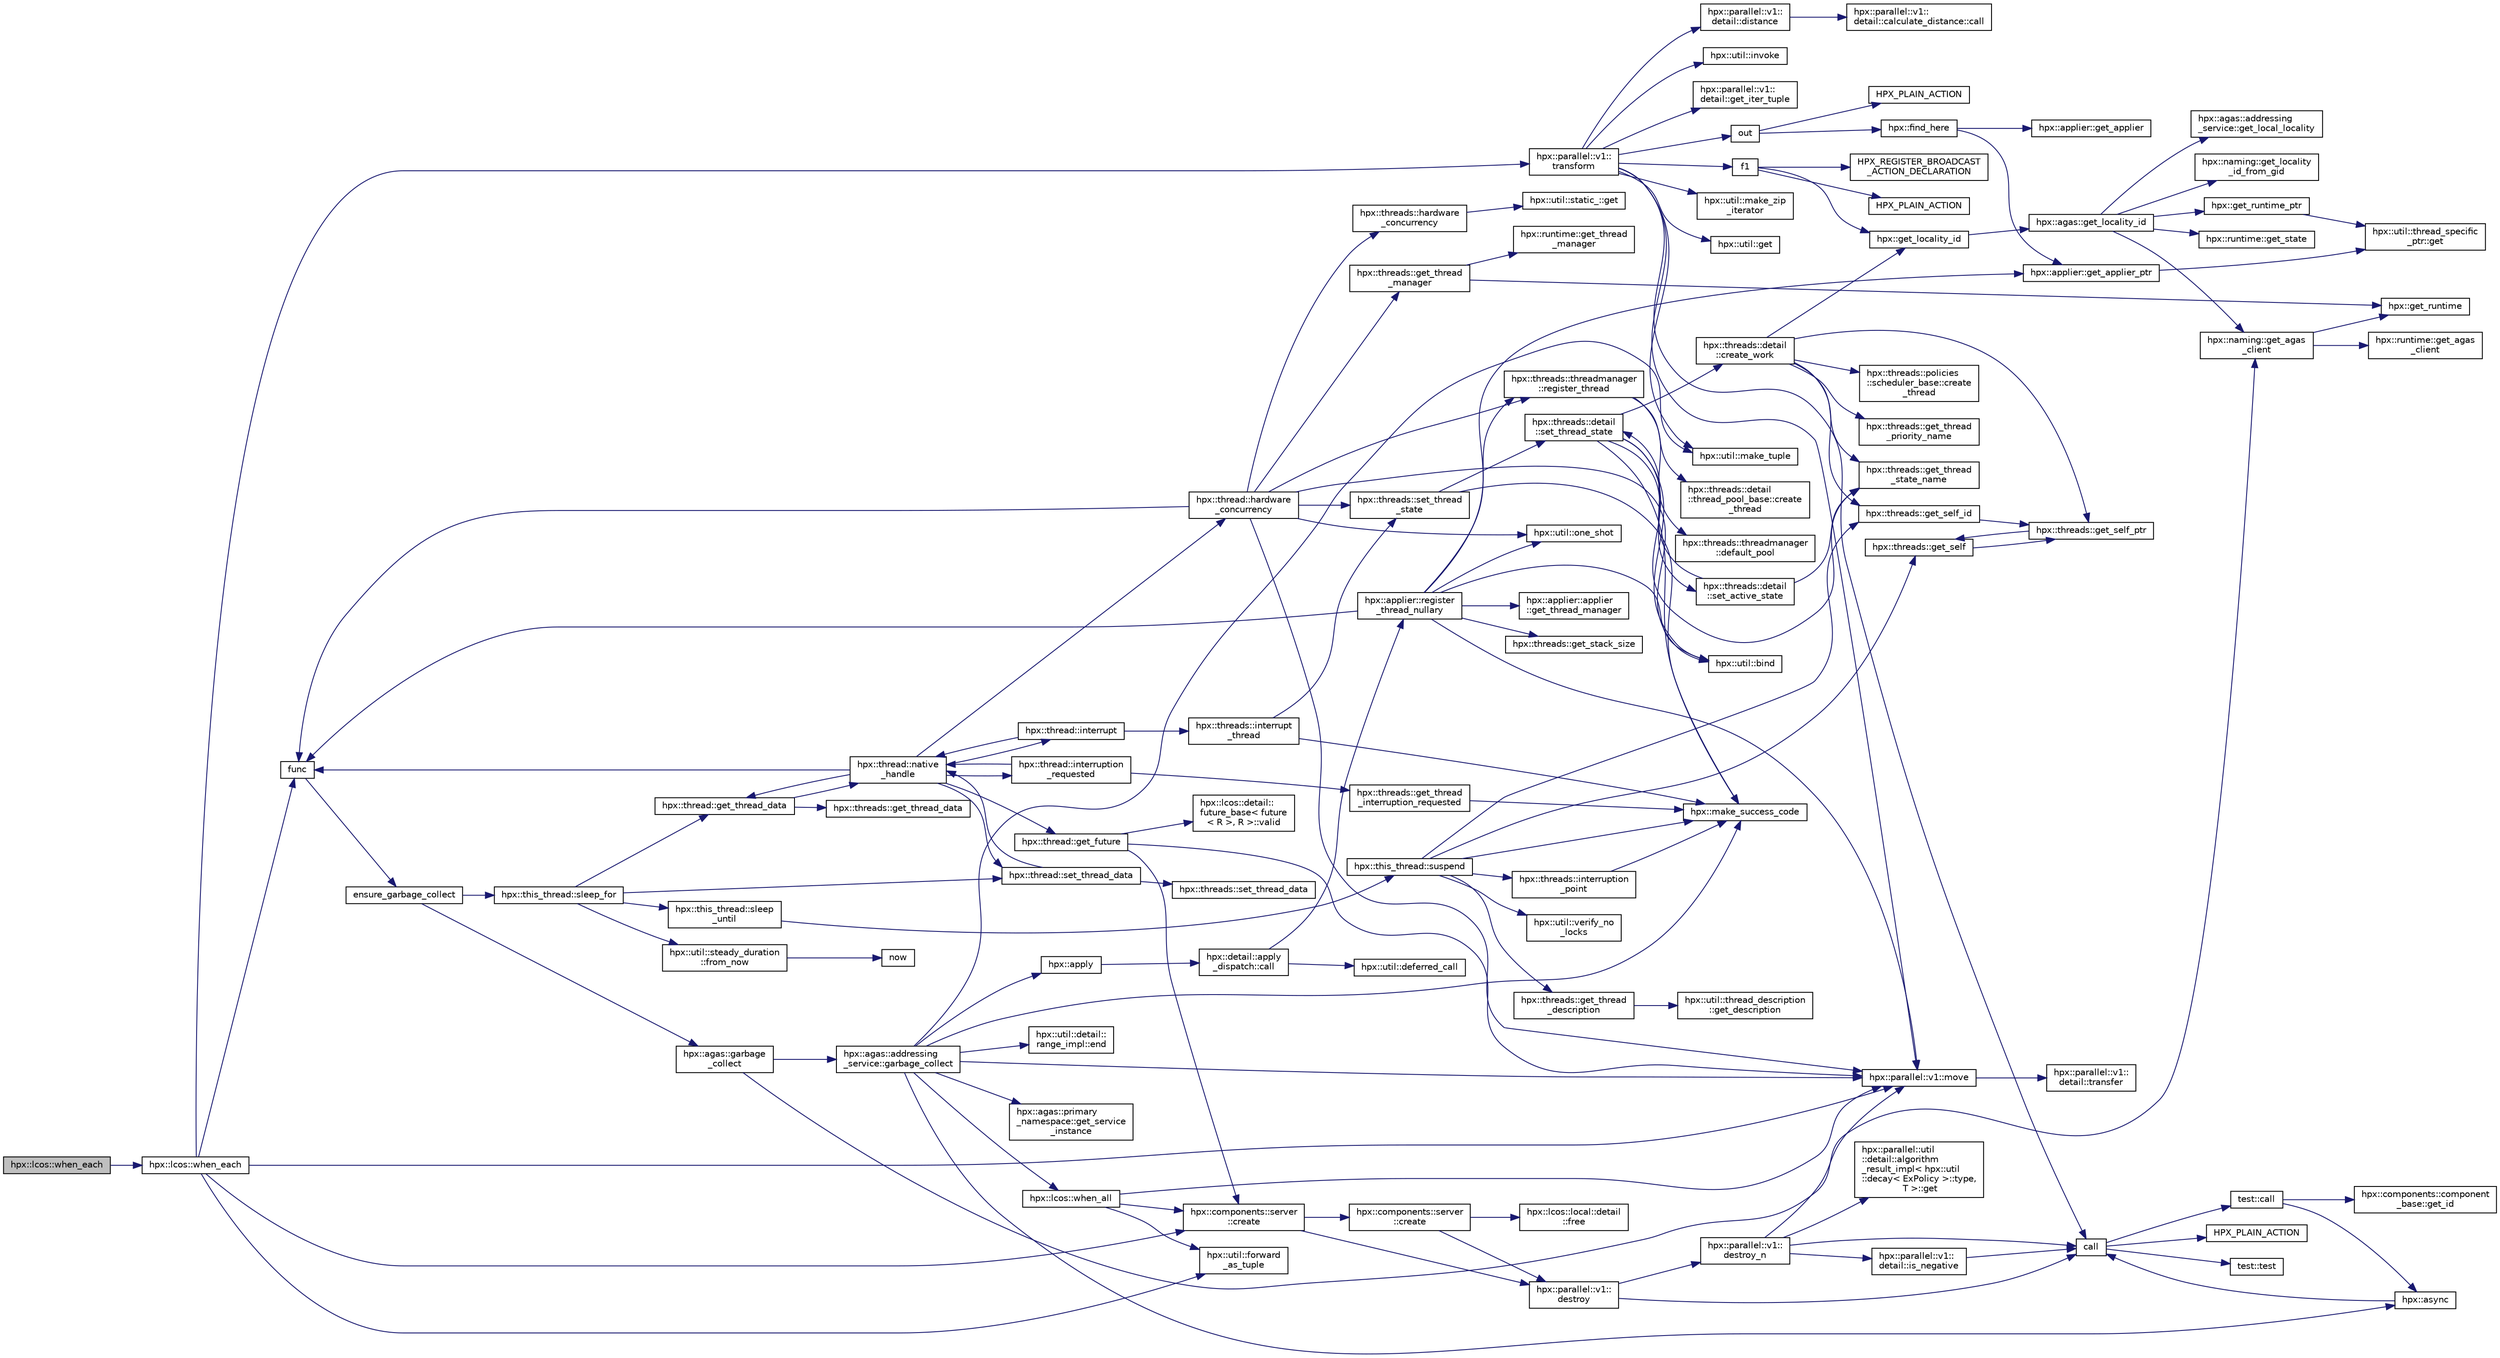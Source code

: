 digraph "hpx::lcos::when_each"
{
  edge [fontname="Helvetica",fontsize="10",labelfontname="Helvetica",labelfontsize="10"];
  node [fontname="Helvetica",fontsize="10",shape=record];
  rankdir="LR";
  Node4437 [label="hpx::lcos::when_each",height=0.2,width=0.4,color="black", fillcolor="grey75", style="filled", fontcolor="black"];
  Node4437 -> Node4438 [color="midnightblue",fontsize="10",style="solid",fontname="Helvetica"];
  Node4438 [label="hpx::lcos::when_each",height=0.2,width=0.4,color="black", fillcolor="white", style="filled",URL="$d2/dc9/namespacehpx_1_1lcos.html#a728db59d566f9fda1ab2a44f2bf9859c"];
  Node4438 -> Node4439 [color="midnightblue",fontsize="10",style="solid",fontname="Helvetica"];
  Node4439 [label="hpx::parallel::v1::\ltransform",height=0.2,width=0.4,color="black", fillcolor="white", style="filled",URL="$db/db9/namespacehpx_1_1parallel_1_1v1.html#a32d45550d15f1c22055bc56a431c69f4"];
  Node4439 -> Node4440 [color="midnightblue",fontsize="10",style="solid",fontname="Helvetica"];
  Node4440 [label="hpx::util::invoke",height=0.2,width=0.4,color="black", fillcolor="white", style="filled",URL="$df/dad/namespacehpx_1_1util.html#a9ed3f52b36e725e476dbf5099134ed3d"];
  Node4439 -> Node4441 [color="midnightblue",fontsize="10",style="solid",fontname="Helvetica"];
  Node4441 [label="hpx::parallel::v1::move",height=0.2,width=0.4,color="black", fillcolor="white", style="filled",URL="$db/db9/namespacehpx_1_1parallel_1_1v1.html#aa7c4ede081ce786c9d1eb1adff495cfc"];
  Node4441 -> Node4442 [color="midnightblue",fontsize="10",style="solid",fontname="Helvetica"];
  Node4442 [label="hpx::parallel::v1::\ldetail::transfer",height=0.2,width=0.4,color="black", fillcolor="white", style="filled",URL="$d2/ddd/namespacehpx_1_1parallel_1_1v1_1_1detail.html#ab1b56a05e1885ca7cc7ffa1804dd2f3c"];
  Node4439 -> Node4443 [color="midnightblue",fontsize="10",style="solid",fontname="Helvetica"];
  Node4443 [label="f1",height=0.2,width=0.4,color="black", fillcolor="white", style="filled",URL="$d8/d8b/broadcast_8cpp.html#a1751fbd41f2529b84514a9dbd767959a"];
  Node4443 -> Node4444 [color="midnightblue",fontsize="10",style="solid",fontname="Helvetica"];
  Node4444 [label="hpx::get_locality_id",height=0.2,width=0.4,color="black", fillcolor="white", style="filled",URL="$d8/d83/namespacehpx.html#a158d7c54a657bb364c1704033010697b",tooltip="Return the number of the locality this function is being called from. "];
  Node4444 -> Node4445 [color="midnightblue",fontsize="10",style="solid",fontname="Helvetica"];
  Node4445 [label="hpx::agas::get_locality_id",height=0.2,width=0.4,color="black", fillcolor="white", style="filled",URL="$dc/d54/namespacehpx_1_1agas.html#a491cc2ddecdf0f1a9129900caa6a4d3e"];
  Node4445 -> Node4446 [color="midnightblue",fontsize="10",style="solid",fontname="Helvetica"];
  Node4446 [label="hpx::get_runtime_ptr",height=0.2,width=0.4,color="black", fillcolor="white", style="filled",URL="$d8/d83/namespacehpx.html#af29daf2bb3e01b4d6495a1742b6cce64"];
  Node4446 -> Node4447 [color="midnightblue",fontsize="10",style="solid",fontname="Helvetica"];
  Node4447 [label="hpx::util::thread_specific\l_ptr::get",height=0.2,width=0.4,color="black", fillcolor="white", style="filled",URL="$d4/d4c/structhpx_1_1util_1_1thread__specific__ptr.html#a3b27d8520710478aa41d1f74206bdba9"];
  Node4445 -> Node4448 [color="midnightblue",fontsize="10",style="solid",fontname="Helvetica"];
  Node4448 [label="hpx::runtime::get_state",height=0.2,width=0.4,color="black", fillcolor="white", style="filled",URL="$d0/d7b/classhpx_1_1runtime.html#ab405f80e060dac95d624520f38b0524c"];
  Node4445 -> Node4449 [color="midnightblue",fontsize="10",style="solid",fontname="Helvetica"];
  Node4449 [label="hpx::naming::get_agas\l_client",height=0.2,width=0.4,color="black", fillcolor="white", style="filled",URL="$d4/dc9/namespacehpx_1_1naming.html#a0408fffd5d34b620712a801b0ae3b032"];
  Node4449 -> Node4450 [color="midnightblue",fontsize="10",style="solid",fontname="Helvetica"];
  Node4450 [label="hpx::get_runtime",height=0.2,width=0.4,color="black", fillcolor="white", style="filled",URL="$d8/d83/namespacehpx.html#aef902cc6c7dd3b9fbadf34d1e850a070"];
  Node4449 -> Node4451 [color="midnightblue",fontsize="10",style="solid",fontname="Helvetica"];
  Node4451 [label="hpx::runtime::get_agas\l_client",height=0.2,width=0.4,color="black", fillcolor="white", style="filled",URL="$d0/d7b/classhpx_1_1runtime.html#aeb5dddd30d6b9861669af8ad44d1a96a"];
  Node4445 -> Node4452 [color="midnightblue",fontsize="10",style="solid",fontname="Helvetica"];
  Node4452 [label="hpx::agas::addressing\l_service::get_local_locality",height=0.2,width=0.4,color="black", fillcolor="white", style="filled",URL="$db/d58/structhpx_1_1agas_1_1addressing__service.html#ab52c19a37c2a7a006c6c15f90ad0539c"];
  Node4445 -> Node4453 [color="midnightblue",fontsize="10",style="solid",fontname="Helvetica"];
  Node4453 [label="hpx::naming::get_locality\l_id_from_gid",height=0.2,width=0.4,color="black", fillcolor="white", style="filled",URL="$d4/dc9/namespacehpx_1_1naming.html#a7fd43037784560bd04fda9b49e33529f"];
  Node4443 -> Node4454 [color="midnightblue",fontsize="10",style="solid",fontname="Helvetica"];
  Node4454 [label="HPX_PLAIN_ACTION",height=0.2,width=0.4,color="black", fillcolor="white", style="filled",URL="$d8/d8b/broadcast_8cpp.html#a19685a0394ce6a99351f7a679f6eeefc"];
  Node4443 -> Node4455 [color="midnightblue",fontsize="10",style="solid",fontname="Helvetica"];
  Node4455 [label="HPX_REGISTER_BROADCAST\l_ACTION_DECLARATION",height=0.2,width=0.4,color="black", fillcolor="white", style="filled",URL="$d7/d38/addressing__service_8cpp.html#a573d764d9cb34eec46a4bdffcf07875f"];
  Node4439 -> Node4456 [color="midnightblue",fontsize="10",style="solid",fontname="Helvetica"];
  Node4456 [label="hpx::parallel::v1::\ldetail::get_iter_tuple",height=0.2,width=0.4,color="black", fillcolor="white", style="filled",URL="$d2/ddd/namespacehpx_1_1parallel_1_1v1_1_1detail.html#ac54525f2c9a7b2f5801b843bca7db383"];
  Node4439 -> Node4457 [color="midnightblue",fontsize="10",style="solid",fontname="Helvetica"];
  Node4457 [label="hpx::util::make_zip\l_iterator",height=0.2,width=0.4,color="black", fillcolor="white", style="filled",URL="$df/dad/namespacehpx_1_1util.html#a2f68369b316e5699be2c81c04e3ee209"];
  Node4439 -> Node4458 [color="midnightblue",fontsize="10",style="solid",fontname="Helvetica"];
  Node4458 [label="hpx::parallel::v1::\ldetail::distance",height=0.2,width=0.4,color="black", fillcolor="white", style="filled",URL="$d2/ddd/namespacehpx_1_1parallel_1_1v1_1_1detail.html#a6bea3c6a5f470cad11f27ee6bab4a33f"];
  Node4458 -> Node4459 [color="midnightblue",fontsize="10",style="solid",fontname="Helvetica"];
  Node4459 [label="hpx::parallel::v1::\ldetail::calculate_distance::call",height=0.2,width=0.4,color="black", fillcolor="white", style="filled",URL="$db/dfa/structhpx_1_1parallel_1_1v1_1_1detail_1_1calculate__distance.html#a950a6627830a7d019ac0e734b0a447bf"];
  Node4439 -> Node4460 [color="midnightblue",fontsize="10",style="solid",fontname="Helvetica"];
  Node4460 [label="hpx::util::get",height=0.2,width=0.4,color="black", fillcolor="white", style="filled",URL="$df/dad/namespacehpx_1_1util.html#a5cbd3c41f03f4d4acaedaa4777e3cc02"];
  Node4439 -> Node4461 [color="midnightblue",fontsize="10",style="solid",fontname="Helvetica"];
  Node4461 [label="hpx::util::make_tuple",height=0.2,width=0.4,color="black", fillcolor="white", style="filled",URL="$df/dad/namespacehpx_1_1util.html#a06fa74211a987d208e013f400a9f5328"];
  Node4439 -> Node4462 [color="midnightblue",fontsize="10",style="solid",fontname="Helvetica"];
  Node4462 [label="out",height=0.2,width=0.4,color="black", fillcolor="white", style="filled",URL="$d5/d69/wait__all__hang__1946_8cpp.html#ae95890c5079ed07d292e9e2c1b187e97"];
  Node4462 -> Node4463 [color="midnightblue",fontsize="10",style="solid",fontname="Helvetica"];
  Node4463 [label="hpx::find_here",height=0.2,width=0.4,color="black", fillcolor="white", style="filled",URL="$d8/d83/namespacehpx.html#af07c1b6e26bcdfb1138643a1a2133cf4",tooltip="Return the global id representing this locality. "];
  Node4463 -> Node4464 [color="midnightblue",fontsize="10",style="solid",fontname="Helvetica"];
  Node4464 [label="hpx::applier::get_applier_ptr",height=0.2,width=0.4,color="black", fillcolor="white", style="filled",URL="$d8/dcb/namespacehpx_1_1applier.html#a617483cf2b77ad3a0aa428ade7b35299"];
  Node4464 -> Node4447 [color="midnightblue",fontsize="10",style="solid",fontname="Helvetica"];
  Node4463 -> Node4465 [color="midnightblue",fontsize="10",style="solid",fontname="Helvetica"];
  Node4465 [label="hpx::applier::get_applier",height=0.2,width=0.4,color="black", fillcolor="white", style="filled",URL="$d8/dcb/namespacehpx_1_1applier.html#aba1147ab54a476403b37f20a39b1e239"];
  Node4462 -> Node4466 [color="midnightblue",fontsize="10",style="solid",fontname="Helvetica"];
  Node4466 [label="HPX_PLAIN_ACTION",height=0.2,width=0.4,color="black", fillcolor="white", style="filled",URL="$d5/d69/wait__all__hang__1946_8cpp.html#ac9bd456810a9b90073efb27cea0b1cc0"];
  Node4439 -> Node4467 [color="midnightblue",fontsize="10",style="solid",fontname="Helvetica"];
  Node4467 [label="call",height=0.2,width=0.4,color="black", fillcolor="white", style="filled",URL="$d2/d67/promise__1620_8cpp.html#a58357f0b82bc761e1d0b9091ed563a70"];
  Node4467 -> Node4468 [color="midnightblue",fontsize="10",style="solid",fontname="Helvetica"];
  Node4468 [label="test::test",height=0.2,width=0.4,color="black", fillcolor="white", style="filled",URL="$d8/d89/structtest.html#ab42d5ece712d716b04cb3f686f297a26"];
  Node4467 -> Node4469 [color="midnightblue",fontsize="10",style="solid",fontname="Helvetica"];
  Node4469 [label="HPX_PLAIN_ACTION",height=0.2,width=0.4,color="black", fillcolor="white", style="filled",URL="$d2/d67/promise__1620_8cpp.html#ab96aab827a4b1fcaf66cfe0ba83fef23"];
  Node4467 -> Node4470 [color="midnightblue",fontsize="10",style="solid",fontname="Helvetica"];
  Node4470 [label="test::call",height=0.2,width=0.4,color="black", fillcolor="white", style="filled",URL="$d8/d89/structtest.html#aeb29e7ed6518b9426ccf1344c52620ae"];
  Node4470 -> Node4471 [color="midnightblue",fontsize="10",style="solid",fontname="Helvetica"];
  Node4471 [label="hpx::async",height=0.2,width=0.4,color="black", fillcolor="white", style="filled",URL="$d8/d83/namespacehpx.html#acb7d8e37b73b823956ce144f9a57eaa4"];
  Node4471 -> Node4467 [color="midnightblue",fontsize="10",style="solid",fontname="Helvetica"];
  Node4470 -> Node4472 [color="midnightblue",fontsize="10",style="solid",fontname="Helvetica"];
  Node4472 [label="hpx::components::component\l_base::get_id",height=0.2,width=0.4,color="black", fillcolor="white", style="filled",URL="$d2/de6/classhpx_1_1components_1_1component__base.html#a4c8fd93514039bdf01c48d66d82b19cd"];
  Node4438 -> Node4473 [color="midnightblue",fontsize="10",style="solid",fontname="Helvetica"];
  Node4473 [label="hpx::util::forward\l_as_tuple",height=0.2,width=0.4,color="black", fillcolor="white", style="filled",URL="$df/dad/namespacehpx_1_1util.html#ab7c31e3f24c3302a4f67b6735a6fa597"];
  Node4438 -> Node4441 [color="midnightblue",fontsize="10",style="solid",fontname="Helvetica"];
  Node4438 -> Node4474 [color="midnightblue",fontsize="10",style="solid",fontname="Helvetica"];
  Node4474 [label="func",height=0.2,width=0.4,color="black", fillcolor="white", style="filled",URL="$d8/dfd/id__type__ref__counting__1032_8cpp.html#ab811b86ea5107ffb3351fcaa29d2c652"];
  Node4474 -> Node4475 [color="midnightblue",fontsize="10",style="solid",fontname="Helvetica"];
  Node4475 [label="ensure_garbage_collect",height=0.2,width=0.4,color="black", fillcolor="white", style="filled",URL="$d8/dfd/id__type__ref__counting__1032_8cpp.html#a5264b94bf7c262ac0e521fb290d476d5"];
  Node4475 -> Node4476 [color="midnightblue",fontsize="10",style="solid",fontname="Helvetica"];
  Node4476 [label="hpx::this_thread::sleep_for",height=0.2,width=0.4,color="black", fillcolor="white", style="filled",URL="$d9/d52/namespacehpx_1_1this__thread.html#afc042a5a5fa52eef2d1d177a343435cf"];
  Node4476 -> Node4477 [color="midnightblue",fontsize="10",style="solid",fontname="Helvetica"];
  Node4477 [label="hpx::this_thread::sleep\l_until",height=0.2,width=0.4,color="black", fillcolor="white", style="filled",URL="$d9/d52/namespacehpx_1_1this__thread.html#ae12a853980115b23ff0ab8ca06622658"];
  Node4477 -> Node4478 [color="midnightblue",fontsize="10",style="solid",fontname="Helvetica"];
  Node4478 [label="hpx::this_thread::suspend",height=0.2,width=0.4,color="black", fillcolor="white", style="filled",URL="$d9/d52/namespacehpx_1_1this__thread.html#aca220026fb3014c0881d129fe31c0073"];
  Node4478 -> Node4479 [color="midnightblue",fontsize="10",style="solid",fontname="Helvetica"];
  Node4479 [label="hpx::threads::get_self",height=0.2,width=0.4,color="black", fillcolor="white", style="filled",URL="$d7/d28/namespacehpx_1_1threads.html#a07daf4d6d29233f20d66d41ab7b5b8e8"];
  Node4479 -> Node4480 [color="midnightblue",fontsize="10",style="solid",fontname="Helvetica"];
  Node4480 [label="hpx::threads::get_self_ptr",height=0.2,width=0.4,color="black", fillcolor="white", style="filled",URL="$d7/d28/namespacehpx_1_1threads.html#a22877ae347ad884cde3a51397dad6c53"];
  Node4480 -> Node4479 [color="midnightblue",fontsize="10",style="solid",fontname="Helvetica"];
  Node4478 -> Node4481 [color="midnightblue",fontsize="10",style="solid",fontname="Helvetica"];
  Node4481 [label="hpx::threads::get_self_id",height=0.2,width=0.4,color="black", fillcolor="white", style="filled",URL="$d7/d28/namespacehpx_1_1threads.html#afafe0f900b9fac3d4ed3c747625c1cfe"];
  Node4481 -> Node4480 [color="midnightblue",fontsize="10",style="solid",fontname="Helvetica"];
  Node4478 -> Node4482 [color="midnightblue",fontsize="10",style="solid",fontname="Helvetica"];
  Node4482 [label="hpx::threads::interruption\l_point",height=0.2,width=0.4,color="black", fillcolor="white", style="filled",URL="$d7/d28/namespacehpx_1_1threads.html#ada6ec56a12b050707311d8c628089059"];
  Node4482 -> Node4483 [color="midnightblue",fontsize="10",style="solid",fontname="Helvetica"];
  Node4483 [label="hpx::make_success_code",height=0.2,width=0.4,color="black", fillcolor="white", style="filled",URL="$d8/d83/namespacehpx.html#a0e8512a8f49e2a6c8185061181419d8f",tooltip="Returns error_code(hpx::success, \"success\", mode). "];
  Node4478 -> Node4484 [color="midnightblue",fontsize="10",style="solid",fontname="Helvetica"];
  Node4484 [label="hpx::util::verify_no\l_locks",height=0.2,width=0.4,color="black", fillcolor="white", style="filled",URL="$df/dad/namespacehpx_1_1util.html#ae0e1837ee6f09b79b26c2e788d2e9fc9"];
  Node4478 -> Node4485 [color="midnightblue",fontsize="10",style="solid",fontname="Helvetica"];
  Node4485 [label="hpx::threads::get_thread\l_description",height=0.2,width=0.4,color="black", fillcolor="white", style="filled",URL="$d7/d28/namespacehpx_1_1threads.html#a42fc18a7a680f4e8bc633a4b4c956701"];
  Node4485 -> Node4486 [color="midnightblue",fontsize="10",style="solid",fontname="Helvetica"];
  Node4486 [label="hpx::util::thread_description\l::get_description",height=0.2,width=0.4,color="black", fillcolor="white", style="filled",URL="$df/d9e/structhpx_1_1util_1_1thread__description.html#a8c834e14eca6eb228188022577f9f952"];
  Node4478 -> Node4483 [color="midnightblue",fontsize="10",style="solid",fontname="Helvetica"];
  Node4476 -> Node4487 [color="midnightblue",fontsize="10",style="solid",fontname="Helvetica"];
  Node4487 [label="hpx::util::steady_duration\l::from_now",height=0.2,width=0.4,color="black", fillcolor="white", style="filled",URL="$d9/d4f/classhpx_1_1util_1_1steady__duration.html#a0132206d767cd0f7395507b40111a153"];
  Node4487 -> Node4488 [color="midnightblue",fontsize="10",style="solid",fontname="Helvetica"];
  Node4488 [label="now",height=0.2,width=0.4,color="black", fillcolor="white", style="filled",URL="$de/db3/1d__stencil__1__omp_8cpp.html#a89e9667753dccfac455bd37a7a3a7b16"];
  Node4476 -> Node4489 [color="midnightblue",fontsize="10",style="solid",fontname="Helvetica"];
  Node4489 [label="hpx::thread::get_thread_data",height=0.2,width=0.4,color="black", fillcolor="white", style="filled",URL="$de/d9b/classhpx_1_1thread.html#a4535ef82cec3b953d2c941d20e3e3904"];
  Node4489 -> Node4490 [color="midnightblue",fontsize="10",style="solid",fontname="Helvetica"];
  Node4490 [label="hpx::threads::get_thread_data",height=0.2,width=0.4,color="black", fillcolor="white", style="filled",URL="$d7/d28/namespacehpx_1_1threads.html#a8737931ff6303807225f735b2b384ae4"];
  Node4489 -> Node4491 [color="midnightblue",fontsize="10",style="solid",fontname="Helvetica"];
  Node4491 [label="hpx::thread::native\l_handle",height=0.2,width=0.4,color="black", fillcolor="white", style="filled",URL="$de/d9b/classhpx_1_1thread.html#acf48190d264ab64c1c4ec99d0b421b5a"];
  Node4491 -> Node4492 [color="midnightblue",fontsize="10",style="solid",fontname="Helvetica"];
  Node4492 [label="hpx::thread::hardware\l_concurrency",height=0.2,width=0.4,color="black", fillcolor="white", style="filled",URL="$de/d9b/classhpx_1_1thread.html#a8e4fff210e02485ba493bc3a2a956c03"];
  Node4492 -> Node4493 [color="midnightblue",fontsize="10",style="solid",fontname="Helvetica"];
  Node4493 [label="hpx::threads::hardware\l_concurrency",height=0.2,width=0.4,color="black", fillcolor="white", style="filled",URL="$d7/d28/namespacehpx_1_1threads.html#aa8752a235478d2ad7b5ac467b63ab527"];
  Node4493 -> Node4494 [color="midnightblue",fontsize="10",style="solid",fontname="Helvetica"];
  Node4494 [label="hpx::util::static_::get",height=0.2,width=0.4,color="black", fillcolor="white", style="filled",URL="$d3/dbb/structhpx_1_1util_1_1static__.html#a2967c633948a3bf17a3b5405ef5a8318"];
  Node4492 -> Node4474 [color="midnightblue",fontsize="10",style="solid",fontname="Helvetica"];
  Node4492 -> Node4495 [color="midnightblue",fontsize="10",style="solid",fontname="Helvetica"];
  Node4495 [label="hpx::util::bind",height=0.2,width=0.4,color="black", fillcolor="white", style="filled",URL="$df/dad/namespacehpx_1_1util.html#ad844caedf82a0173d6909d910c3e48c6"];
  Node4492 -> Node4496 [color="midnightblue",fontsize="10",style="solid",fontname="Helvetica"];
  Node4496 [label="hpx::util::one_shot",height=0.2,width=0.4,color="black", fillcolor="white", style="filled",URL="$df/dad/namespacehpx_1_1util.html#a273e61be42a72415291e0ec0a4f28c7a"];
  Node4492 -> Node4441 [color="midnightblue",fontsize="10",style="solid",fontname="Helvetica"];
  Node4492 -> Node4497 [color="midnightblue",fontsize="10",style="solid",fontname="Helvetica"];
  Node4497 [label="hpx::threads::get_thread\l_manager",height=0.2,width=0.4,color="black", fillcolor="white", style="filled",URL="$d7/d28/namespacehpx_1_1threads.html#a076973c3a53beadde7d967e22c4f6cce"];
  Node4497 -> Node4450 [color="midnightblue",fontsize="10",style="solid",fontname="Helvetica"];
  Node4497 -> Node4498 [color="midnightblue",fontsize="10",style="solid",fontname="Helvetica"];
  Node4498 [label="hpx::runtime::get_thread\l_manager",height=0.2,width=0.4,color="black", fillcolor="white", style="filled",URL="$d0/d7b/classhpx_1_1runtime.html#a865b12d57fcd44a8d3dda3e35414f563"];
  Node4492 -> Node4499 [color="midnightblue",fontsize="10",style="solid",fontname="Helvetica"];
  Node4499 [label="hpx::threads::threadmanager\l::register_thread",height=0.2,width=0.4,color="black", fillcolor="white", style="filled",URL="$d5/daa/classhpx_1_1threads_1_1threadmanager.html#a7f79c7578e08a60ca45eb276ce8133d8"];
  Node4499 -> Node4500 [color="midnightblue",fontsize="10",style="solid",fontname="Helvetica"];
  Node4500 [label="hpx::threads::threadmanager\l::default_pool",height=0.2,width=0.4,color="black", fillcolor="white", style="filled",URL="$d5/daa/classhpx_1_1threads_1_1threadmanager.html#a851f067d03b5dd1c5e6a9a6a841e05df"];
  Node4499 -> Node4501 [color="midnightblue",fontsize="10",style="solid",fontname="Helvetica"];
  Node4501 [label="hpx::threads::detail\l::thread_pool_base::create\l_thread",height=0.2,width=0.4,color="black", fillcolor="white", style="filled",URL="$de/dae/classhpx_1_1threads_1_1detail_1_1thread__pool__base.html#ad35d3779eef6f4528e62a26d71b34b34"];
  Node4492 -> Node4502 [color="midnightblue",fontsize="10",style="solid",fontname="Helvetica"];
  Node4502 [label="hpx::threads::set_thread\l_state",height=0.2,width=0.4,color="black", fillcolor="white", style="filled",URL="$d7/d28/namespacehpx_1_1threads.html#ac0690ad16ad778bcc79dcd727cc33025",tooltip="Set the thread state of the thread referenced by the thread_id id. "];
  Node4502 -> Node4483 [color="midnightblue",fontsize="10",style="solid",fontname="Helvetica"];
  Node4502 -> Node4503 [color="midnightblue",fontsize="10",style="solid",fontname="Helvetica"];
  Node4503 [label="hpx::threads::detail\l::set_thread_state",height=0.2,width=0.4,color="black", fillcolor="white", style="filled",URL="$d2/dd1/namespacehpx_1_1threads_1_1detail.html#af85ddc854c4a149bf1738eb1b111b9ab"];
  Node4503 -> Node4504 [color="midnightblue",fontsize="10",style="solid",fontname="Helvetica"];
  Node4504 [label="hpx::threads::get_thread\l_state_name",height=0.2,width=0.4,color="black", fillcolor="white", style="filled",URL="$d7/d28/namespacehpx_1_1threads.html#a26f91ea8d2195f165c033241c5cd11db"];
  Node4503 -> Node4483 [color="midnightblue",fontsize="10",style="solid",fontname="Helvetica"];
  Node4503 -> Node4495 [color="midnightblue",fontsize="10",style="solid",fontname="Helvetica"];
  Node4503 -> Node4505 [color="midnightblue",fontsize="10",style="solid",fontname="Helvetica"];
  Node4505 [label="hpx::threads::detail\l::set_active_state",height=0.2,width=0.4,color="black", fillcolor="white", style="filled",URL="$d2/dd1/namespacehpx_1_1threads_1_1detail.html#a45884a5bf04ad66a4f259231a3947e76"];
  Node4505 -> Node4504 [color="midnightblue",fontsize="10",style="solid",fontname="Helvetica"];
  Node4505 -> Node4503 [color="midnightblue",fontsize="10",style="solid",fontname="Helvetica"];
  Node4503 -> Node4506 [color="midnightblue",fontsize="10",style="solid",fontname="Helvetica"];
  Node4506 [label="hpx::threads::detail\l::create_work",height=0.2,width=0.4,color="black", fillcolor="white", style="filled",URL="$d2/dd1/namespacehpx_1_1threads_1_1detail.html#ae22384a3c1b1a1940032fad068fb54b1"];
  Node4506 -> Node4504 [color="midnightblue",fontsize="10",style="solid",fontname="Helvetica"];
  Node4506 -> Node4507 [color="midnightblue",fontsize="10",style="solid",fontname="Helvetica"];
  Node4507 [label="hpx::threads::get_thread\l_priority_name",height=0.2,width=0.4,color="black", fillcolor="white", style="filled",URL="$d7/d28/namespacehpx_1_1threads.html#a9c6b2fec0c1cf5b06ff83ce756ca6d42"];
  Node4506 -> Node4480 [color="midnightblue",fontsize="10",style="solid",fontname="Helvetica"];
  Node4506 -> Node4481 [color="midnightblue",fontsize="10",style="solid",fontname="Helvetica"];
  Node4506 -> Node4444 [color="midnightblue",fontsize="10",style="solid",fontname="Helvetica"];
  Node4506 -> Node4508 [color="midnightblue",fontsize="10",style="solid",fontname="Helvetica"];
  Node4508 [label="hpx::threads::policies\l::scheduler_base::create\l_thread",height=0.2,width=0.4,color="black", fillcolor="white", style="filled",URL="$dd/d7e/structhpx_1_1threads_1_1policies_1_1scheduler__base.html#ad3b05cd7f363cc8e8410ce368c3794e0"];
  Node4491 -> Node4509 [color="midnightblue",fontsize="10",style="solid",fontname="Helvetica"];
  Node4509 [label="hpx::thread::interrupt",height=0.2,width=0.4,color="black", fillcolor="white", style="filled",URL="$de/d9b/classhpx_1_1thread.html#ac34d0d033aa743c476a79dbc2e1a8a39"];
  Node4509 -> Node4510 [color="midnightblue",fontsize="10",style="solid",fontname="Helvetica"];
  Node4510 [label="hpx::threads::interrupt\l_thread",height=0.2,width=0.4,color="black", fillcolor="white", style="filled",URL="$d7/d28/namespacehpx_1_1threads.html#a6bdda1a2aab61b9b13d274b5155d7e73"];
  Node4510 -> Node4483 [color="midnightblue",fontsize="10",style="solid",fontname="Helvetica"];
  Node4510 -> Node4502 [color="midnightblue",fontsize="10",style="solid",fontname="Helvetica"];
  Node4509 -> Node4491 [color="midnightblue",fontsize="10",style="solid",fontname="Helvetica"];
  Node4491 -> Node4511 [color="midnightblue",fontsize="10",style="solid",fontname="Helvetica"];
  Node4511 [label="hpx::thread::interruption\l_requested",height=0.2,width=0.4,color="black", fillcolor="white", style="filled",URL="$de/d9b/classhpx_1_1thread.html#a33276bb4c20bbb0b1978944e18ef71b8"];
  Node4511 -> Node4512 [color="midnightblue",fontsize="10",style="solid",fontname="Helvetica"];
  Node4512 [label="hpx::threads::get_thread\l_interruption_requested",height=0.2,width=0.4,color="black", fillcolor="white", style="filled",URL="$d7/d28/namespacehpx_1_1threads.html#ae64a7fdb8b5c8bac7be0c8282672a03b"];
  Node4512 -> Node4483 [color="midnightblue",fontsize="10",style="solid",fontname="Helvetica"];
  Node4511 -> Node4491 [color="midnightblue",fontsize="10",style="solid",fontname="Helvetica"];
  Node4491 -> Node4513 [color="midnightblue",fontsize="10",style="solid",fontname="Helvetica"];
  Node4513 [label="hpx::thread::get_future",height=0.2,width=0.4,color="black", fillcolor="white", style="filled",URL="$de/d9b/classhpx_1_1thread.html#a87fdb0d8da826366fc190ed224900a64"];
  Node4513 -> Node4514 [color="midnightblue",fontsize="10",style="solid",fontname="Helvetica"];
  Node4514 [label="hpx::lcos::detail::\lfuture_base\< future\l\< R \>, R \>::valid",height=0.2,width=0.4,color="black", fillcolor="white", style="filled",URL="$d5/dd7/classhpx_1_1lcos_1_1detail_1_1future__base.html#aaf7beb7374815614363033bd96573e75"];
  Node4513 -> Node4515 [color="midnightblue",fontsize="10",style="solid",fontname="Helvetica"];
  Node4515 [label="hpx::components::server\l::create",height=0.2,width=0.4,color="black", fillcolor="white", style="filled",URL="$d2/da2/namespacehpx_1_1components_1_1server.html#ac776c89f3d68ceb910e8cee9fa937ab4",tooltip="Create arrays of components using their default constructor. "];
  Node4515 -> Node4516 [color="midnightblue",fontsize="10",style="solid",fontname="Helvetica"];
  Node4516 [label="hpx::components::server\l::create",height=0.2,width=0.4,color="black", fillcolor="white", style="filled",URL="$d2/da2/namespacehpx_1_1components_1_1server.html#a77d26de181c97b444565e230577981bd"];
  Node4516 -> Node4517 [color="midnightblue",fontsize="10",style="solid",fontname="Helvetica"];
  Node4517 [label="hpx::lcos::local::detail\l::free",height=0.2,width=0.4,color="black", fillcolor="white", style="filled",URL="$d4/dcb/namespacehpx_1_1lcos_1_1local_1_1detail.html#a55a940f019734e9bb045dc123cd80e48"];
  Node4516 -> Node4518 [color="midnightblue",fontsize="10",style="solid",fontname="Helvetica"];
  Node4518 [label="hpx::parallel::v1::\ldestroy",height=0.2,width=0.4,color="black", fillcolor="white", style="filled",URL="$db/db9/namespacehpx_1_1parallel_1_1v1.html#acf303558375048e8a7cc9a2c2e09477f"];
  Node4518 -> Node4467 [color="midnightblue",fontsize="10",style="solid",fontname="Helvetica"];
  Node4518 -> Node4519 [color="midnightblue",fontsize="10",style="solid",fontname="Helvetica"];
  Node4519 [label="hpx::parallel::v1::\ldestroy_n",height=0.2,width=0.4,color="black", fillcolor="white", style="filled",URL="$db/db9/namespacehpx_1_1parallel_1_1v1.html#a71d0691132a300690163f5636bcd5bd3"];
  Node4519 -> Node4520 [color="midnightblue",fontsize="10",style="solid",fontname="Helvetica"];
  Node4520 [label="hpx::parallel::v1::\ldetail::is_negative",height=0.2,width=0.4,color="black", fillcolor="white", style="filled",URL="$d2/ddd/namespacehpx_1_1parallel_1_1v1_1_1detail.html#adf2e40fc4b20ad0fd442ee3118a4d527"];
  Node4520 -> Node4467 [color="midnightblue",fontsize="10",style="solid",fontname="Helvetica"];
  Node4519 -> Node4521 [color="midnightblue",fontsize="10",style="solid",fontname="Helvetica"];
  Node4521 [label="hpx::parallel::util\l::detail::algorithm\l_result_impl\< hpx::util\l::decay\< ExPolicy \>::type,\l T \>::get",height=0.2,width=0.4,color="black", fillcolor="white", style="filled",URL="$d2/d42/structhpx_1_1parallel_1_1util_1_1detail_1_1algorithm__result__impl.html#ab5b051e8ec74eff5e0e62fd63f5d377e"];
  Node4519 -> Node4441 [color="midnightblue",fontsize="10",style="solid",fontname="Helvetica"];
  Node4519 -> Node4467 [color="midnightblue",fontsize="10",style="solid",fontname="Helvetica"];
  Node4515 -> Node4518 [color="midnightblue",fontsize="10",style="solid",fontname="Helvetica"];
  Node4513 -> Node4441 [color="midnightblue",fontsize="10",style="solid",fontname="Helvetica"];
  Node4491 -> Node4489 [color="midnightblue",fontsize="10",style="solid",fontname="Helvetica"];
  Node4491 -> Node4522 [color="midnightblue",fontsize="10",style="solid",fontname="Helvetica"];
  Node4522 [label="hpx::thread::set_thread_data",height=0.2,width=0.4,color="black", fillcolor="white", style="filled",URL="$de/d9b/classhpx_1_1thread.html#a7317a3cf5251f3b33c990449570d4cea"];
  Node4522 -> Node4523 [color="midnightblue",fontsize="10",style="solid",fontname="Helvetica"];
  Node4523 [label="hpx::threads::set_thread_data",height=0.2,width=0.4,color="black", fillcolor="white", style="filled",URL="$d7/d28/namespacehpx_1_1threads.html#a00a625acc149fce3ae38e4340454acf7"];
  Node4522 -> Node4491 [color="midnightblue",fontsize="10",style="solid",fontname="Helvetica"];
  Node4491 -> Node4474 [color="midnightblue",fontsize="10",style="solid",fontname="Helvetica"];
  Node4476 -> Node4522 [color="midnightblue",fontsize="10",style="solid",fontname="Helvetica"];
  Node4475 -> Node4524 [color="midnightblue",fontsize="10",style="solid",fontname="Helvetica"];
  Node4524 [label="hpx::agas::garbage\l_collect",height=0.2,width=0.4,color="black", fillcolor="white", style="filled",URL="$dc/d54/namespacehpx_1_1agas.html#a951337adc4f9bd6df00a50737468e911"];
  Node4524 -> Node4449 [color="midnightblue",fontsize="10",style="solid",fontname="Helvetica"];
  Node4524 -> Node4525 [color="midnightblue",fontsize="10",style="solid",fontname="Helvetica"];
  Node4525 [label="hpx::agas::addressing\l_service::garbage_collect",height=0.2,width=0.4,color="black", fillcolor="white", style="filled",URL="$db/d58/structhpx_1_1agas_1_1addressing__service.html#a87dcae0eacf6e62d5103ebf516d86f63"];
  Node4525 -> Node4483 [color="midnightblue",fontsize="10",style="solid",fontname="Helvetica"];
  Node4525 -> Node4526 [color="midnightblue",fontsize="10",style="solid",fontname="Helvetica"];
  Node4526 [label="hpx::agas::primary\l_namespace::get_service\l_instance",height=0.2,width=0.4,color="black", fillcolor="white", style="filled",URL="$d1/d43/structhpx_1_1agas_1_1primary__namespace.html#a7630ff0f30ff8c23b13b4672c5350e2e"];
  Node4525 -> Node4461 [color="midnightblue",fontsize="10",style="solid",fontname="Helvetica"];
  Node4525 -> Node4527 [color="midnightblue",fontsize="10",style="solid",fontname="Helvetica"];
  Node4527 [label="hpx::util::detail::\lrange_impl::end",height=0.2,width=0.4,color="black", fillcolor="white", style="filled",URL="$d4/d4a/namespacehpx_1_1util_1_1detail_1_1range__impl.html#afb2ea48b0902f52ee4d8b764807b4316"];
  Node4525 -> Node4528 [color="midnightblue",fontsize="10",style="solid",fontname="Helvetica"];
  Node4528 [label="hpx::apply",height=0.2,width=0.4,color="black", fillcolor="white", style="filled",URL="$d8/d83/namespacehpx.html#aa87762f0db0731d385f3fdfdb25d59fc"];
  Node4528 -> Node4529 [color="midnightblue",fontsize="10",style="solid",fontname="Helvetica"];
  Node4529 [label="hpx::detail::apply\l_dispatch::call",height=0.2,width=0.4,color="black", fillcolor="white", style="filled",URL="$db/de8/structhpx_1_1detail_1_1apply__dispatch.html#a0755fab16d281e74bcff0f8045be9459"];
  Node4529 -> Node4530 [color="midnightblue",fontsize="10",style="solid",fontname="Helvetica"];
  Node4530 [label="hpx::applier::register\l_thread_nullary",height=0.2,width=0.4,color="black", fillcolor="white", style="filled",URL="$d8/dcb/namespacehpx_1_1applier.html#a401cd1145927e58d74d1eb52aaccd936"];
  Node4530 -> Node4464 [color="midnightblue",fontsize="10",style="solid",fontname="Helvetica"];
  Node4530 -> Node4474 [color="midnightblue",fontsize="10",style="solid",fontname="Helvetica"];
  Node4530 -> Node4495 [color="midnightblue",fontsize="10",style="solid",fontname="Helvetica"];
  Node4530 -> Node4496 [color="midnightblue",fontsize="10",style="solid",fontname="Helvetica"];
  Node4530 -> Node4441 [color="midnightblue",fontsize="10",style="solid",fontname="Helvetica"];
  Node4530 -> Node4531 [color="midnightblue",fontsize="10",style="solid",fontname="Helvetica"];
  Node4531 [label="hpx::threads::get_stack_size",height=0.2,width=0.4,color="black", fillcolor="white", style="filled",URL="$d7/d28/namespacehpx_1_1threads.html#af597241b3c2785150be206737ca04aa6",tooltip="The get_stack_size function is part of the thread related API. It. "];
  Node4530 -> Node4532 [color="midnightblue",fontsize="10",style="solid",fontname="Helvetica"];
  Node4532 [label="hpx::applier::applier\l::get_thread_manager",height=0.2,width=0.4,color="black", fillcolor="white", style="filled",URL="$da/dcb/classhpx_1_1applier_1_1applier.html#acc36d583973701e573be39da97bba866",tooltip="Access the thread-manager instance associated with this applier. "];
  Node4530 -> Node4499 [color="midnightblue",fontsize="10",style="solid",fontname="Helvetica"];
  Node4529 -> Node4533 [color="midnightblue",fontsize="10",style="solid",fontname="Helvetica"];
  Node4533 [label="hpx::util::deferred_call",height=0.2,width=0.4,color="black", fillcolor="white", style="filled",URL="$df/dad/namespacehpx_1_1util.html#acdded623c658a7a3436f7e76bc9d881c"];
  Node4525 -> Node4441 [color="midnightblue",fontsize="10",style="solid",fontname="Helvetica"];
  Node4525 -> Node4471 [color="midnightblue",fontsize="10",style="solid",fontname="Helvetica"];
  Node4525 -> Node4534 [color="midnightblue",fontsize="10",style="solid",fontname="Helvetica"];
  Node4534 [label="hpx::lcos::when_all",height=0.2,width=0.4,color="black", fillcolor="white", style="filled",URL="$d2/dc9/namespacehpx_1_1lcos.html#a1a6fb024d8690923fb185d5aee204d54"];
  Node4534 -> Node4473 [color="midnightblue",fontsize="10",style="solid",fontname="Helvetica"];
  Node4534 -> Node4441 [color="midnightblue",fontsize="10",style="solid",fontname="Helvetica"];
  Node4534 -> Node4515 [color="midnightblue",fontsize="10",style="solid",fontname="Helvetica"];
  Node4438 -> Node4515 [color="midnightblue",fontsize="10",style="solid",fontname="Helvetica"];
}
